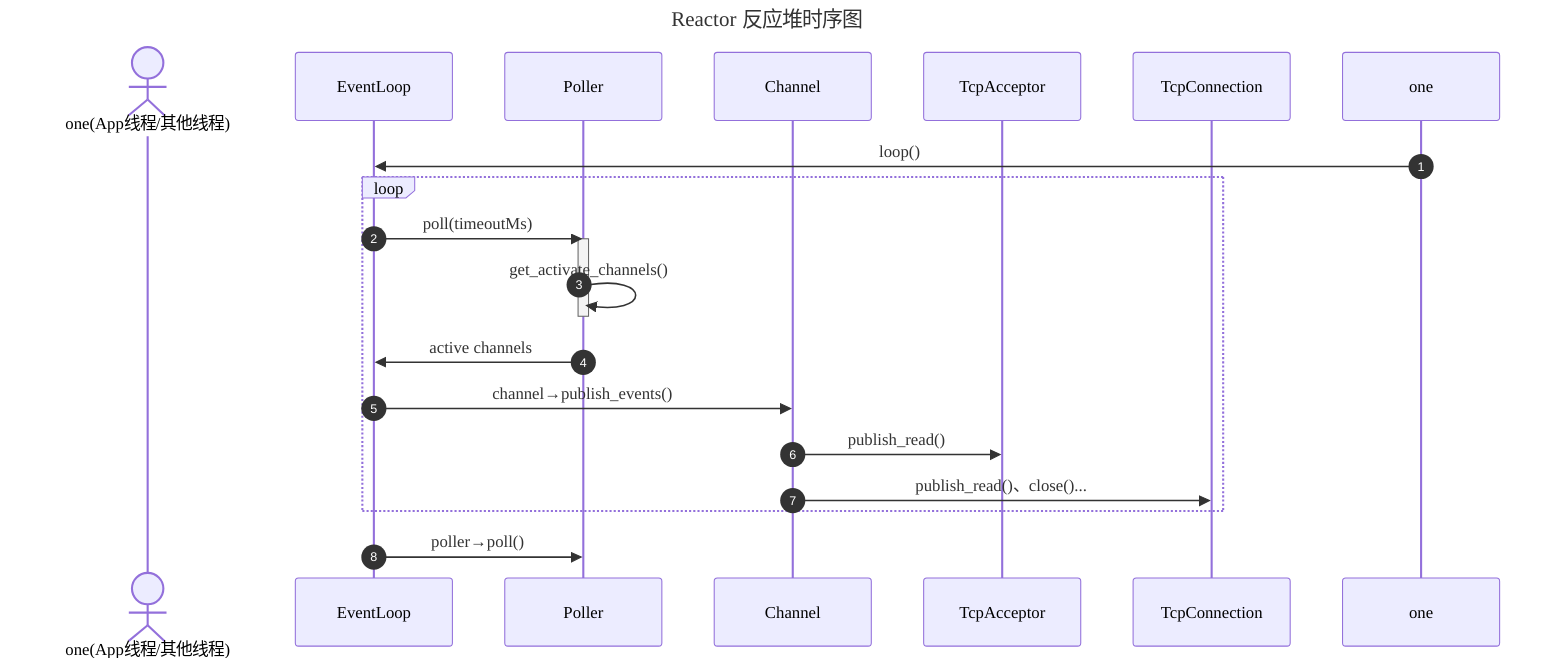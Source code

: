 %%{init: {
    "theme": "default",
    "themeVariables": {
        "fontFamily": "Times New Roman",
        "fontSize": "20px"
    }
}}%%

sequenceDiagram
    title Reactor 反应堆时序图
    autonumber

    actor one(App线程/其他线程)
    participant EventLoop
    participant Poller
    participant Channel
    participant TcpAcceptor
    participant TcpConnection

    one ->> EventLoop: loop()
    loop
        EventLoop->>Poller: poll(timeoutMs)

        activate Poller
        Poller->>Poller: get_activate_channels()
        deactivate Poller
        
        Poller->>EventLoop: active channels
        EventLoop->>Channel: channel→publish_events()
        Channel->> TcpAcceptor: publish_read()
        Channel->> TcpConnection: publish_read()、close()...
    end
    EventLoop->>Poller: poller→poll()
